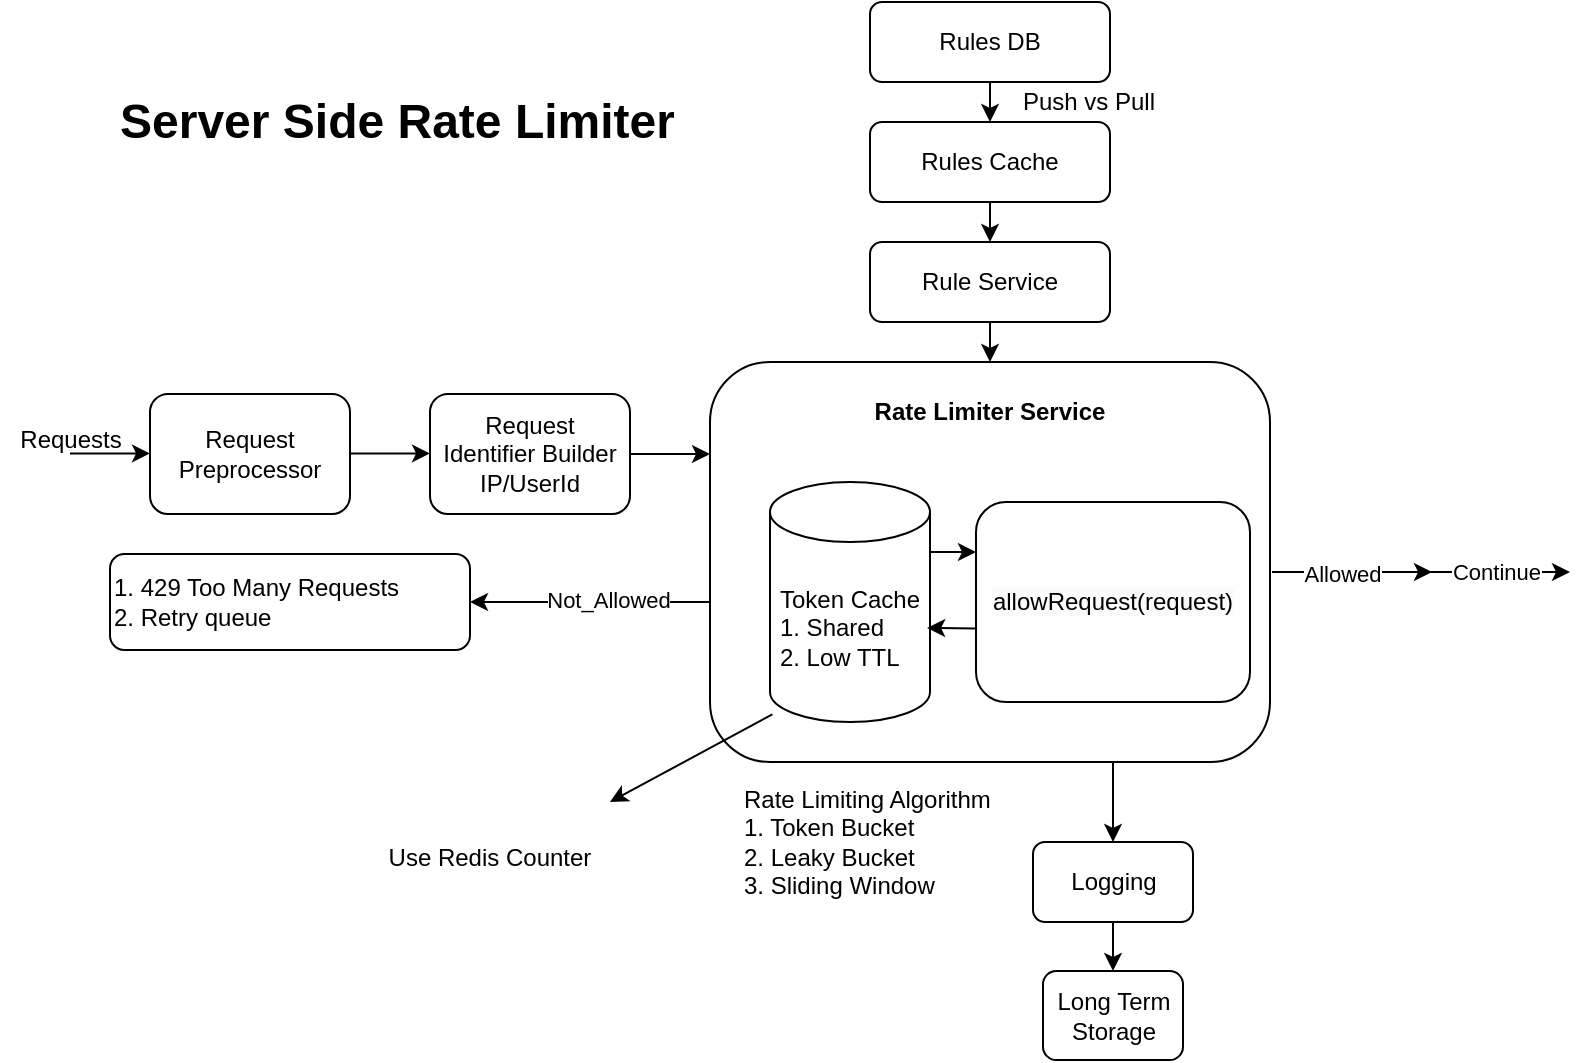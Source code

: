 <mxfile version="21.6.3" type="github">
  <diagram name="Page-1" id="-rmtdivPddZ2H4s1KI5_">
    <mxGraphModel dx="2412" dy="837" grid="1" gridSize="10" guides="1" tooltips="1" connect="1" arrows="1" fold="1" page="1" pageScale="1" pageWidth="850" pageHeight="1100" math="0" shadow="0">
      <root>
        <mxCell id="0" />
        <mxCell id="1" parent="0" />
        <mxCell id="ZfvZOJsGU5n2SvOtCY_8-1" value="&lt;h1&gt;Server Side Rate Limiter&lt;/h1&gt;" style="text;html=1;strokeColor=none;fillColor=none;spacing=5;spacingTop=-20;whiteSpace=wrap;overflow=hidden;rounded=0;" parent="1" vertex="1">
          <mxGeometry x="40" y="260" width="300" height="70" as="geometry" />
        </mxCell>
        <mxCell id="ZfvZOJsGU5n2SvOtCY_8-2" value="Rules DB" style="rounded=1;whiteSpace=wrap;html=1;" parent="1" vertex="1">
          <mxGeometry x="420" y="220" width="120" height="40" as="geometry" />
        </mxCell>
        <mxCell id="ZfvZOJsGU5n2SvOtCY_8-4" value="Rules Cache" style="rounded=1;whiteSpace=wrap;html=1;" parent="1" vertex="1">
          <mxGeometry x="420" y="280" width="120" height="40" as="geometry" />
        </mxCell>
        <mxCell id="ZfvZOJsGU5n2SvOtCY_8-7" value="Rule Service" style="rounded=1;whiteSpace=wrap;html=1;" parent="1" vertex="1">
          <mxGeometry x="420" y="340" width="120" height="40" as="geometry" />
        </mxCell>
        <mxCell id="ZfvZOJsGU5n2SvOtCY_8-12" value="Request&lt;br&gt;Identifier Builder&lt;br&gt;IP/UserId" style="rounded=1;whiteSpace=wrap;html=1;" parent="1" vertex="1">
          <mxGeometry x="200" y="416" width="100" height="60" as="geometry" />
        </mxCell>
        <mxCell id="ZfvZOJsGU5n2SvOtCY_8-13" value="" style="endArrow=classic;html=1;rounded=0;exitX=0.5;exitY=1;exitDx=0;exitDy=0;entryX=0.5;entryY=0;entryDx=0;entryDy=0;" parent="1" source="ZfvZOJsGU5n2SvOtCY_8-4" target="ZfvZOJsGU5n2SvOtCY_8-7" edge="1">
          <mxGeometry width="50" height="50" relative="1" as="geometry">
            <mxPoint x="640" y="480" as="sourcePoint" />
            <mxPoint x="690" y="430" as="targetPoint" />
          </mxGeometry>
        </mxCell>
        <mxCell id="ZfvZOJsGU5n2SvOtCY_8-16" value="" style="endArrow=classic;html=1;rounded=0;exitX=0.5;exitY=1;exitDx=0;exitDy=0;entryX=0.5;entryY=0;entryDx=0;entryDy=0;" parent="1" source="ZfvZOJsGU5n2SvOtCY_8-2" target="ZfvZOJsGU5n2SvOtCY_8-4" edge="1">
          <mxGeometry width="50" height="50" relative="1" as="geometry">
            <mxPoint x="483" y="201" as="sourcePoint" />
            <mxPoint x="483" y="241" as="targetPoint" />
          </mxGeometry>
        </mxCell>
        <mxCell id="ZfvZOJsGU5n2SvOtCY_8-17" value="" style="endArrow=classic;html=1;rounded=0;exitX=1;exitY=0.5;exitDx=0;exitDy=0;" parent="1" source="ZfvZOJsGU5n2SvOtCY_8-12" edge="1">
          <mxGeometry width="50" height="50" relative="1" as="geometry">
            <mxPoint x="310" y="466" as="sourcePoint" />
            <mxPoint x="340" y="446" as="targetPoint" />
          </mxGeometry>
        </mxCell>
        <mxCell id="ZfvZOJsGU5n2SvOtCY_8-18" value="" style="rounded=1;whiteSpace=wrap;html=1;" parent="1" vertex="1">
          <mxGeometry x="340" y="400" width="280" height="200" as="geometry" />
        </mxCell>
        <mxCell id="ZfvZOJsGU5n2SvOtCY_8-19" value="Request Preprocessor" style="rounded=1;whiteSpace=wrap;html=1;" parent="1" vertex="1">
          <mxGeometry x="60" y="416" width="100" height="60" as="geometry" />
        </mxCell>
        <mxCell id="ZfvZOJsGU5n2SvOtCY_8-20" value="" style="endArrow=classic;html=1;rounded=0;exitX=1;exitY=0.5;exitDx=0;exitDy=0;" parent="1" edge="1">
          <mxGeometry width="50" height="50" relative="1" as="geometry">
            <mxPoint x="160" y="445.71" as="sourcePoint" />
            <mxPoint x="200" y="445.71" as="targetPoint" />
          </mxGeometry>
        </mxCell>
        <mxCell id="ZfvZOJsGU5n2SvOtCY_8-22" value="" style="endArrow=classic;html=1;rounded=0;exitX=1;exitY=0.5;exitDx=0;exitDy=0;" parent="1" edge="1">
          <mxGeometry width="50" height="50" relative="1" as="geometry">
            <mxPoint x="20" y="445.71" as="sourcePoint" />
            <mxPoint x="60" y="445.71" as="targetPoint" />
          </mxGeometry>
        </mxCell>
        <mxCell id="ZfvZOJsGU5n2SvOtCY_8-23" value="Requests" style="text;html=1;align=center;verticalAlign=middle;resizable=0;points=[];autosize=1;strokeColor=none;fillColor=none;" parent="1" vertex="1">
          <mxGeometry x="-15" y="424" width="70" height="30" as="geometry" />
        </mxCell>
        <mxCell id="ZfvZOJsGU5n2SvOtCY_8-24" value="" style="endArrow=classic;html=1;rounded=0;exitX=0.5;exitY=1;exitDx=0;exitDy=0;entryX=0.5;entryY=0;entryDx=0;entryDy=0;" parent="1" source="ZfvZOJsGU5n2SvOtCY_8-7" target="ZfvZOJsGU5n2SvOtCY_8-18" edge="1">
          <mxGeometry width="50" height="50" relative="1" as="geometry">
            <mxPoint x="410" y="290" as="sourcePoint" />
            <mxPoint x="410" y="330" as="targetPoint" />
          </mxGeometry>
        </mxCell>
        <mxCell id="ZfvZOJsGU5n2SvOtCY_8-25" value="&lt;div style=&quot;&quot;&gt;&lt;span style=&quot;background-color: initial;&quot;&gt;Rate Limiting Algorithm&lt;/span&gt;&lt;/div&gt;&lt;div style=&quot;&quot;&gt;&lt;span style=&quot;background-color: initial;&quot;&gt;1. Token Bucket&lt;/span&gt;&lt;/div&gt;&lt;div style=&quot;&quot;&gt;&lt;span style=&quot;background-color: initial;&quot;&gt;2. Leaky Bucket&lt;/span&gt;&lt;/div&gt;&lt;div style=&quot;&quot;&gt;&lt;span style=&quot;background-color: initial;&quot;&gt;3. Sliding Window&lt;/span&gt;&lt;/div&gt;" style="text;html=1;strokeColor=none;fillColor=none;align=left;verticalAlign=middle;whiteSpace=wrap;rounded=0;" parent="1" vertex="1">
          <mxGeometry x="355" y="610" width="140" height="60" as="geometry" />
        </mxCell>
        <mxCell id="ZfvZOJsGU5n2SvOtCY_8-30" value="Push vs Pull" style="text;html=1;strokeColor=none;fillColor=none;align=center;verticalAlign=middle;whiteSpace=wrap;rounded=0;" parent="1" vertex="1">
          <mxGeometry x="481.5" y="260" width="95" height="20" as="geometry" />
        </mxCell>
        <mxCell id="ZfvZOJsGU5n2SvOtCY_8-31" value="Rate Limiter Service" style="text;html=1;strokeColor=none;fillColor=none;align=center;verticalAlign=middle;whiteSpace=wrap;rounded=0;fontStyle=1" parent="1" vertex="1">
          <mxGeometry x="410" y="410" width="140" height="30" as="geometry" />
        </mxCell>
        <mxCell id="ZfvZOJsGU5n2SvOtCY_8-32" value="Token Cache&lt;br&gt;&lt;div style=&quot;text-align: left;&quot;&gt;&lt;span style=&quot;background-color: initial;&quot;&gt;1. Shared&lt;/span&gt;&lt;/div&gt;&lt;div style=&quot;text-align: left;&quot;&gt;&lt;span style=&quot;background-color: initial;&quot;&gt;2. Low TTL&lt;/span&gt;&lt;/div&gt;" style="shape=cylinder3;whiteSpace=wrap;html=1;boundedLbl=1;backgroundOutline=1;size=15;" parent="1" vertex="1">
          <mxGeometry x="370" y="460" width="80" height="120" as="geometry" />
        </mxCell>
        <mxCell id="ZfvZOJsGU5n2SvOtCY_8-34" value="" style="endArrow=classic;html=1;rounded=0;entryX=0;entryY=0.25;entryDx=0;entryDy=0;" parent="1" target="ZfvZOJsGU5n2SvOtCY_8-35" edge="1">
          <mxGeometry width="50" height="50" relative="1" as="geometry">
            <mxPoint x="450" y="495" as="sourcePoint" />
            <mxPoint x="570" y="460" as="targetPoint" />
          </mxGeometry>
        </mxCell>
        <mxCell id="ZfvZOJsGU5n2SvOtCY_8-35" value="&lt;span style=&quot;color: rgb(0, 0, 0); font-family: Helvetica; font-size: 12px; font-style: normal; font-variant-ligatures: normal; font-variant-caps: normal; font-weight: 400; letter-spacing: normal; orphans: 2; text-align: left; text-indent: 0px; text-transform: none; widows: 2; word-spacing: 0px; -webkit-text-stroke-width: 0px; background-color: rgb(251, 251, 251); text-decoration-thickness: initial; text-decoration-style: initial; text-decoration-color: initial; float: none; display: inline !important;&quot;&gt;allowRequest(request)&lt;/span&gt;" style="rounded=1;whiteSpace=wrap;html=1;" parent="1" vertex="1">
          <mxGeometry x="473" y="470" width="137" height="100" as="geometry" />
        </mxCell>
        <mxCell id="ZfvZOJsGU5n2SvOtCY_8-36" value="" style="endArrow=classic;html=1;rounded=0;entryX=0.982;entryY=0.608;entryDx=0;entryDy=0;entryPerimeter=0;exitX=-0.002;exitY=0.632;exitDx=0;exitDy=0;exitPerimeter=0;" parent="1" source="ZfvZOJsGU5n2SvOtCY_8-35" target="ZfvZOJsGU5n2SvOtCY_8-32" edge="1">
          <mxGeometry width="50" height="50" relative="1" as="geometry">
            <mxPoint x="680" y="550" as="sourcePoint" />
            <mxPoint x="730" y="500" as="targetPoint" />
          </mxGeometry>
        </mxCell>
        <mxCell id="ZfvZOJsGU5n2SvOtCY_8-37" value="" style="endArrow=classic;html=1;rounded=0;exitX=0;exitY=0.5;exitDx=0;exitDy=0;" parent="1" edge="1">
          <mxGeometry width="50" height="50" relative="1" as="geometry">
            <mxPoint x="340" y="520" as="sourcePoint" />
            <mxPoint x="220" y="520" as="targetPoint" />
          </mxGeometry>
        </mxCell>
        <mxCell id="ZfvZOJsGU5n2SvOtCY_8-38" value="Not_Allowed" style="edgeLabel;html=1;align=center;verticalAlign=middle;resizable=0;points=[];" parent="ZfvZOJsGU5n2SvOtCY_8-37" connectable="0" vertex="1">
          <mxGeometry x="-0.14" y="-1" relative="1" as="geometry">
            <mxPoint as="offset" />
          </mxGeometry>
        </mxCell>
        <mxCell id="ZfvZOJsGU5n2SvOtCY_8-41" value="1. 429 Too Many Requests&lt;br&gt;2. Retry queue" style="rounded=1;whiteSpace=wrap;html=1;align=left;" parent="1" vertex="1">
          <mxGeometry x="40" y="496" width="180" height="48" as="geometry" />
        </mxCell>
        <mxCell id="ZfvZOJsGU5n2SvOtCY_8-43" value="" style="endArrow=classic;html=1;rounded=0;exitX=1;exitY=0.25;exitDx=0;exitDy=0;" parent="1" edge="1">
          <mxGeometry width="50" height="50" relative="1" as="geometry">
            <mxPoint x="621" y="505" as="sourcePoint" />
            <mxPoint x="701" y="505" as="targetPoint" />
          </mxGeometry>
        </mxCell>
        <mxCell id="ZfvZOJsGU5n2SvOtCY_8-44" value="Allowed" style="edgeLabel;html=1;align=center;verticalAlign=middle;resizable=0;points=[];" parent="ZfvZOJsGU5n2SvOtCY_8-43" connectable="0" vertex="1">
          <mxGeometry x="-0.14" y="-1" relative="1" as="geometry">
            <mxPoint as="offset" />
          </mxGeometry>
        </mxCell>
        <mxCell id="ZfvZOJsGU5n2SvOtCY_8-48" value="" style="endArrow=classic;html=1;rounded=0;" parent="1" edge="1">
          <mxGeometry width="50" height="50" relative="1" as="geometry">
            <mxPoint x="700" y="505" as="sourcePoint" />
            <mxPoint x="770" y="505" as="targetPoint" />
          </mxGeometry>
        </mxCell>
        <mxCell id="ZfvZOJsGU5n2SvOtCY_8-49" value="Continue" style="edgeLabel;html=1;align=center;verticalAlign=middle;resizable=0;points=[];" parent="ZfvZOJsGU5n2SvOtCY_8-48" connectable="0" vertex="1">
          <mxGeometry x="-0.078" relative="1" as="geometry">
            <mxPoint as="offset" />
          </mxGeometry>
        </mxCell>
        <mxCell id="ZfvZOJsGU5n2SvOtCY_8-54" value="" style="endArrow=classic;html=1;rounded=0;entryX=0.5;entryY=0;entryDx=0;entryDy=0;" parent="1" target="ZfvZOJsGU5n2SvOtCY_8-55" edge="1">
          <mxGeometry width="50" height="50" relative="1" as="geometry">
            <mxPoint x="541.5" y="600" as="sourcePoint" />
            <mxPoint x="641.5" y="620" as="targetPoint" />
          </mxGeometry>
        </mxCell>
        <mxCell id="ZfvZOJsGU5n2SvOtCY_8-55" value="Logging" style="rounded=1;whiteSpace=wrap;html=1;" parent="1" vertex="1">
          <mxGeometry x="501.5" y="640" width="80" height="40" as="geometry" />
        </mxCell>
        <mxCell id="ZfvZOJsGU5n2SvOtCY_8-56" value="Long Term Storage" style="rounded=1;whiteSpace=wrap;html=1;" parent="1" vertex="1">
          <mxGeometry x="506.5" y="704.5" width="70" height="44.5" as="geometry" />
        </mxCell>
        <mxCell id="ZfvZOJsGU5n2SvOtCY_8-57" value="" style="endArrow=classic;html=1;rounded=0;exitX=0.5;exitY=1;exitDx=0;exitDy=0;entryX=0.5;entryY=0;entryDx=0;entryDy=0;" parent="1" source="ZfvZOJsGU5n2SvOtCY_8-55" target="ZfvZOJsGU5n2SvOtCY_8-56" edge="1">
          <mxGeometry width="50" height="50" relative="1" as="geometry">
            <mxPoint x="711.5" y="689" as="sourcePoint" />
            <mxPoint x="761.5" y="639" as="targetPoint" />
          </mxGeometry>
        </mxCell>
        <mxCell id="WC_pQb3Z5ZZxuBQykNq5-1" value="" style="endArrow=classic;html=1;rounded=0;exitX=0.015;exitY=0.968;exitDx=0;exitDy=0;exitPerimeter=0;" edge="1" parent="1" source="ZfvZOJsGU5n2SvOtCY_8-32">
          <mxGeometry width="50" height="50" relative="1" as="geometry">
            <mxPoint x="250" y="690" as="sourcePoint" />
            <mxPoint x="290" y="620" as="targetPoint" />
          </mxGeometry>
        </mxCell>
        <mxCell id="WC_pQb3Z5ZZxuBQykNq5-2" value="Use Redis Counter" style="text;html=1;strokeColor=none;fillColor=none;align=center;verticalAlign=middle;whiteSpace=wrap;rounded=0;" vertex="1" parent="1">
          <mxGeometry x="170" y="625" width="120" height="45" as="geometry" />
        </mxCell>
      </root>
    </mxGraphModel>
  </diagram>
</mxfile>
